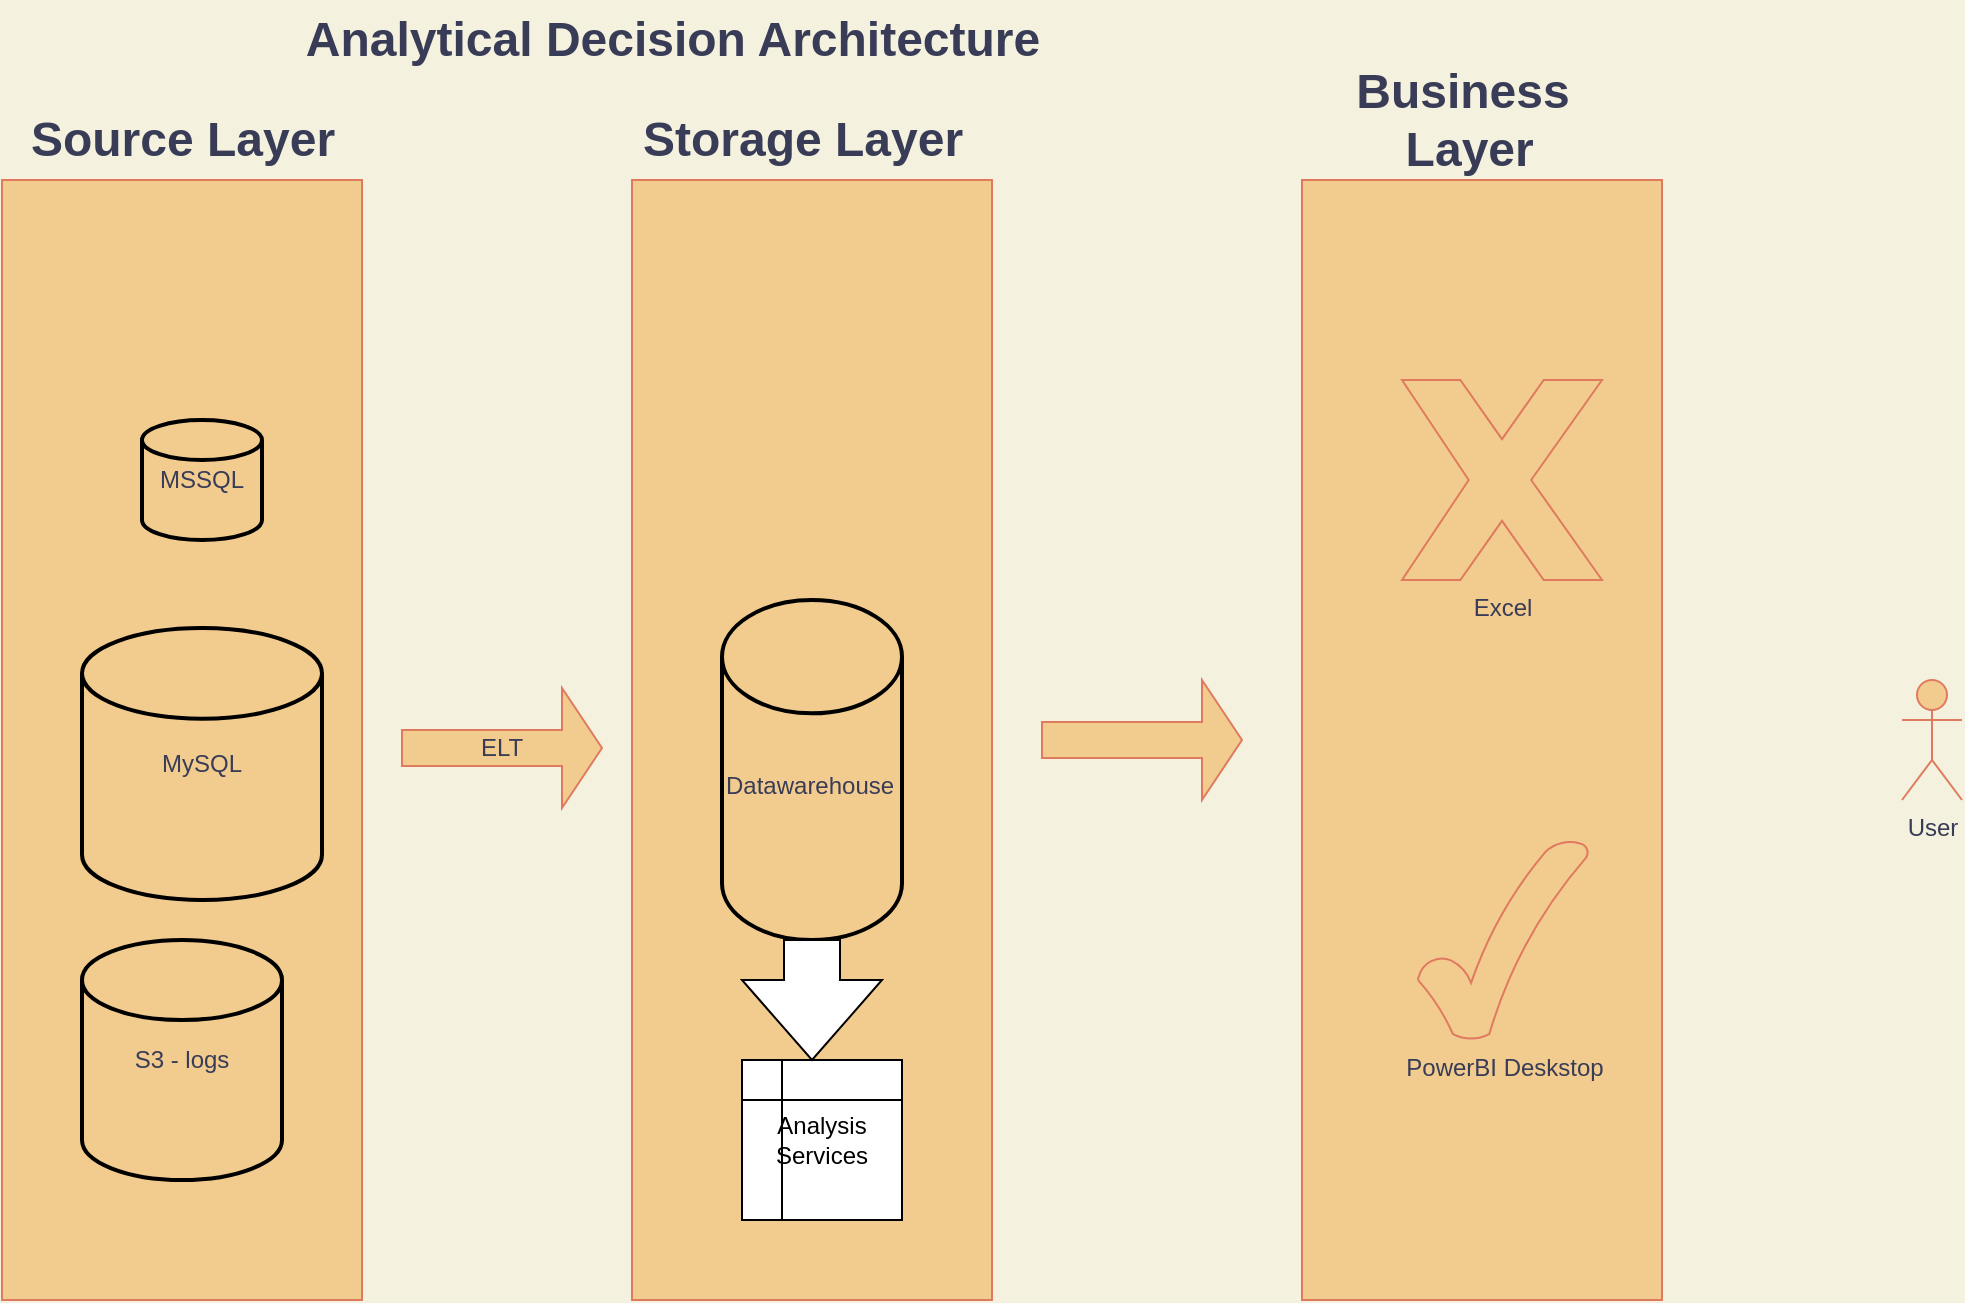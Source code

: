 <mxfile version="16.5.1" type="device"><diagram id="sw8rfcwwV5e40nieK1EK" name="Page-1"><mxGraphModel dx="1102" dy="1025" grid="1" gridSize="10" guides="0" tooltips="1" connect="1" arrows="1" fold="1" page="1" pageScale="1" pageWidth="1169" pageHeight="827" background="#F4F1DE" math="0" shadow="0"><root><mxCell id="0"/><mxCell id="1" parent="0"/><mxCell id="Pqu--rKXxemuQOqBM8Cv-1" value="" style="rounded=0;whiteSpace=wrap;html=1;fillColor=#F2CC8F;strokeColor=#E07A5F;fontColor=#393C56;" parent="1" vertex="1"><mxGeometry x="90" y="130" width="180" height="560" as="geometry"/></mxCell><mxCell id="Pqu--rKXxemuQOqBM8Cv-4" value="" style="rounded=0;whiteSpace=wrap;html=1;fillColor=#F2CC8F;strokeColor=#E07A5F;fontColor=#393C56;" parent="1" vertex="1"><mxGeometry x="405" y="130" width="180" height="560" as="geometry"/></mxCell><mxCell id="Pqu--rKXxemuQOqBM8Cv-5" value="" style="rounded=0;whiteSpace=wrap;html=1;fillColor=#F2CC8F;strokeColor=#E07A5F;fontColor=#393C56;" parent="1" vertex="1"><mxGeometry x="740" y="130" width="180" height="560" as="geometry"/></mxCell><mxCell id="Pqu--rKXxemuQOqBM8Cv-6" value="Analytical Decision Architecture" style="text;strokeColor=none;fillColor=none;html=1;fontSize=24;fontStyle=1;verticalAlign=middle;align=center;fontColor=#393C56;" parent="1" vertex="1"><mxGeometry x="90" y="40" width="670" height="40" as="geometry"/></mxCell><mxCell id="Pqu--rKXxemuQOqBM8Cv-7" value="Source Layer&lt;br&gt;" style="text;strokeColor=none;fillColor=none;html=1;fontSize=24;fontStyle=1;verticalAlign=middle;align=center;fontColor=#393C56;" parent="1" vertex="1"><mxGeometry x="130" y="90" width="100" height="40" as="geometry"/></mxCell><mxCell id="Pqu--rKXxemuQOqBM8Cv-8" value="Storage Layer" style="text;strokeColor=none;fillColor=none;html=1;fontSize=24;fontStyle=1;verticalAlign=middle;align=center;fontColor=#393C56;" parent="1" vertex="1"><mxGeometry x="440" y="90" width="100" height="40" as="geometry"/></mxCell><mxCell id="Pqu--rKXxemuQOqBM8Cv-9" value="Business&lt;br&gt;&amp;nbsp;Layer" style="text;strokeColor=none;fillColor=none;html=1;fontSize=24;fontStyle=1;verticalAlign=middle;align=center;fontColor=#393C56;" parent="1" vertex="1"><mxGeometry x="750" y="80" width="140" height="40" as="geometry"/></mxCell><mxCell id="Pqu--rKXxemuQOqBM8Cv-11" value="ELT" style="shape=singleArrow;whiteSpace=wrap;html=1;fillColor=#F2CC8F;strokeColor=#E07A5F;fontColor=#393C56;" parent="1" vertex="1"><mxGeometry x="290" y="384" width="100" height="60" as="geometry"/></mxCell><mxCell id="Pqu--rKXxemuQOqBM8Cv-12" value="" style="shape=singleArrow;whiteSpace=wrap;html=1;fillColor=#F2CC8F;strokeColor=#E07A5F;fontColor=#393C56;" parent="1" vertex="1"><mxGeometry x="610" y="380" width="100" height="60" as="geometry"/></mxCell><mxCell id="Pqu--rKXxemuQOqBM8Cv-13" value="&lt;div style=&quot;text-align: justify&quot;&gt;&lt;span&gt;&lt;br&gt;&lt;/span&gt;&lt;/div&gt;&lt;div style=&quot;text-align: justify&quot;&gt;&lt;span&gt;Datawarehouse&lt;/span&gt;&lt;/div&gt;" style="strokeWidth=2;html=1;shape=mxgraph.flowchart.database;whiteSpace=wrap;rounded=0;sketch=0;fontColor=#393C56;fillColor=#F2CC8F;align=left;" parent="1" vertex="1"><mxGeometry x="450" y="340" width="90" height="170" as="geometry"/></mxCell><mxCell id="Pqu--rKXxemuQOqBM8Cv-14" value="S3 - logs&lt;br&gt;" style="strokeWidth=2;html=1;shape=mxgraph.flowchart.database;whiteSpace=wrap;rounded=0;sketch=0;fontColor=#393C56;fillColor=#F2CC8F;" parent="1" vertex="1"><mxGeometry x="130" y="510" width="100" height="120" as="geometry"/></mxCell><mxCell id="Pqu--rKXxemuQOqBM8Cv-15" value="MySQL" style="strokeWidth=2;html=1;shape=mxgraph.flowchart.database;whiteSpace=wrap;rounded=0;sketch=0;fontColor=#393C56;fillColor=#F2CC8F;" parent="1" vertex="1"><mxGeometry x="130" y="354" width="120" height="136" as="geometry"/></mxCell><mxCell id="Pqu--rKXxemuQOqBM8Cv-16" value="MSSQL" style="strokeWidth=2;html=1;shape=mxgraph.flowchart.database;whiteSpace=wrap;rounded=0;sketch=0;fontColor=#393C56;fillColor=#F2CC8F;" parent="1" vertex="1"><mxGeometry x="160" y="250" width="60" height="60" as="geometry"/></mxCell><mxCell id="Pqu--rKXxemuQOqBM8Cv-17" value="Excel" style="verticalLabelPosition=bottom;verticalAlign=top;html=1;shape=mxgraph.basic.x;rounded=0;sketch=0;fontColor=#393C56;strokeColor=#E07A5F;fillColor=#F2CC8F;" parent="1" vertex="1"><mxGeometry x="790" y="230" width="100" height="100" as="geometry"/></mxCell><mxCell id="Pqu--rKXxemuQOqBM8Cv-20" value="PowerBI Deskstop" style="verticalLabelPosition=bottom;verticalAlign=top;html=1;shape=mxgraph.basic.tick;rounded=0;sketch=0;fontColor=#393C56;strokeColor=#E07A5F;fillColor=#F2CC8F;" parent="1" vertex="1"><mxGeometry x="798" y="460" width="85" height="100" as="geometry"/></mxCell><mxCell id="Pqu--rKXxemuQOqBM8Cv-21" value="User&lt;br&gt;" style="shape=umlActor;verticalLabelPosition=bottom;verticalAlign=top;html=1;outlineConnect=0;rounded=0;sketch=0;fontColor=#393C56;strokeColor=#E07A5F;fillColor=#F2CC8F;" parent="1" vertex="1"><mxGeometry x="1040" y="380" width="30" height="60" as="geometry"/></mxCell><mxCell id="k11VVCbDudQbj_s7R2q8-1" value="Analysis Services&lt;br&gt;" style="shape=internalStorage;whiteSpace=wrap;html=1;backgroundOutline=1;" vertex="1" parent="1"><mxGeometry x="460" y="570" width="80" height="80" as="geometry"/></mxCell><mxCell id="k11VVCbDudQbj_s7R2q8-2" value="" style="html=1;shadow=0;dashed=0;align=center;verticalAlign=middle;shape=mxgraph.arrows2.arrow;dy=0.6;dx=40;direction=south;notch=0;" vertex="1" parent="1"><mxGeometry x="460" y="510" width="70" height="60" as="geometry"/></mxCell></root></mxGraphModel></diagram></mxfile>